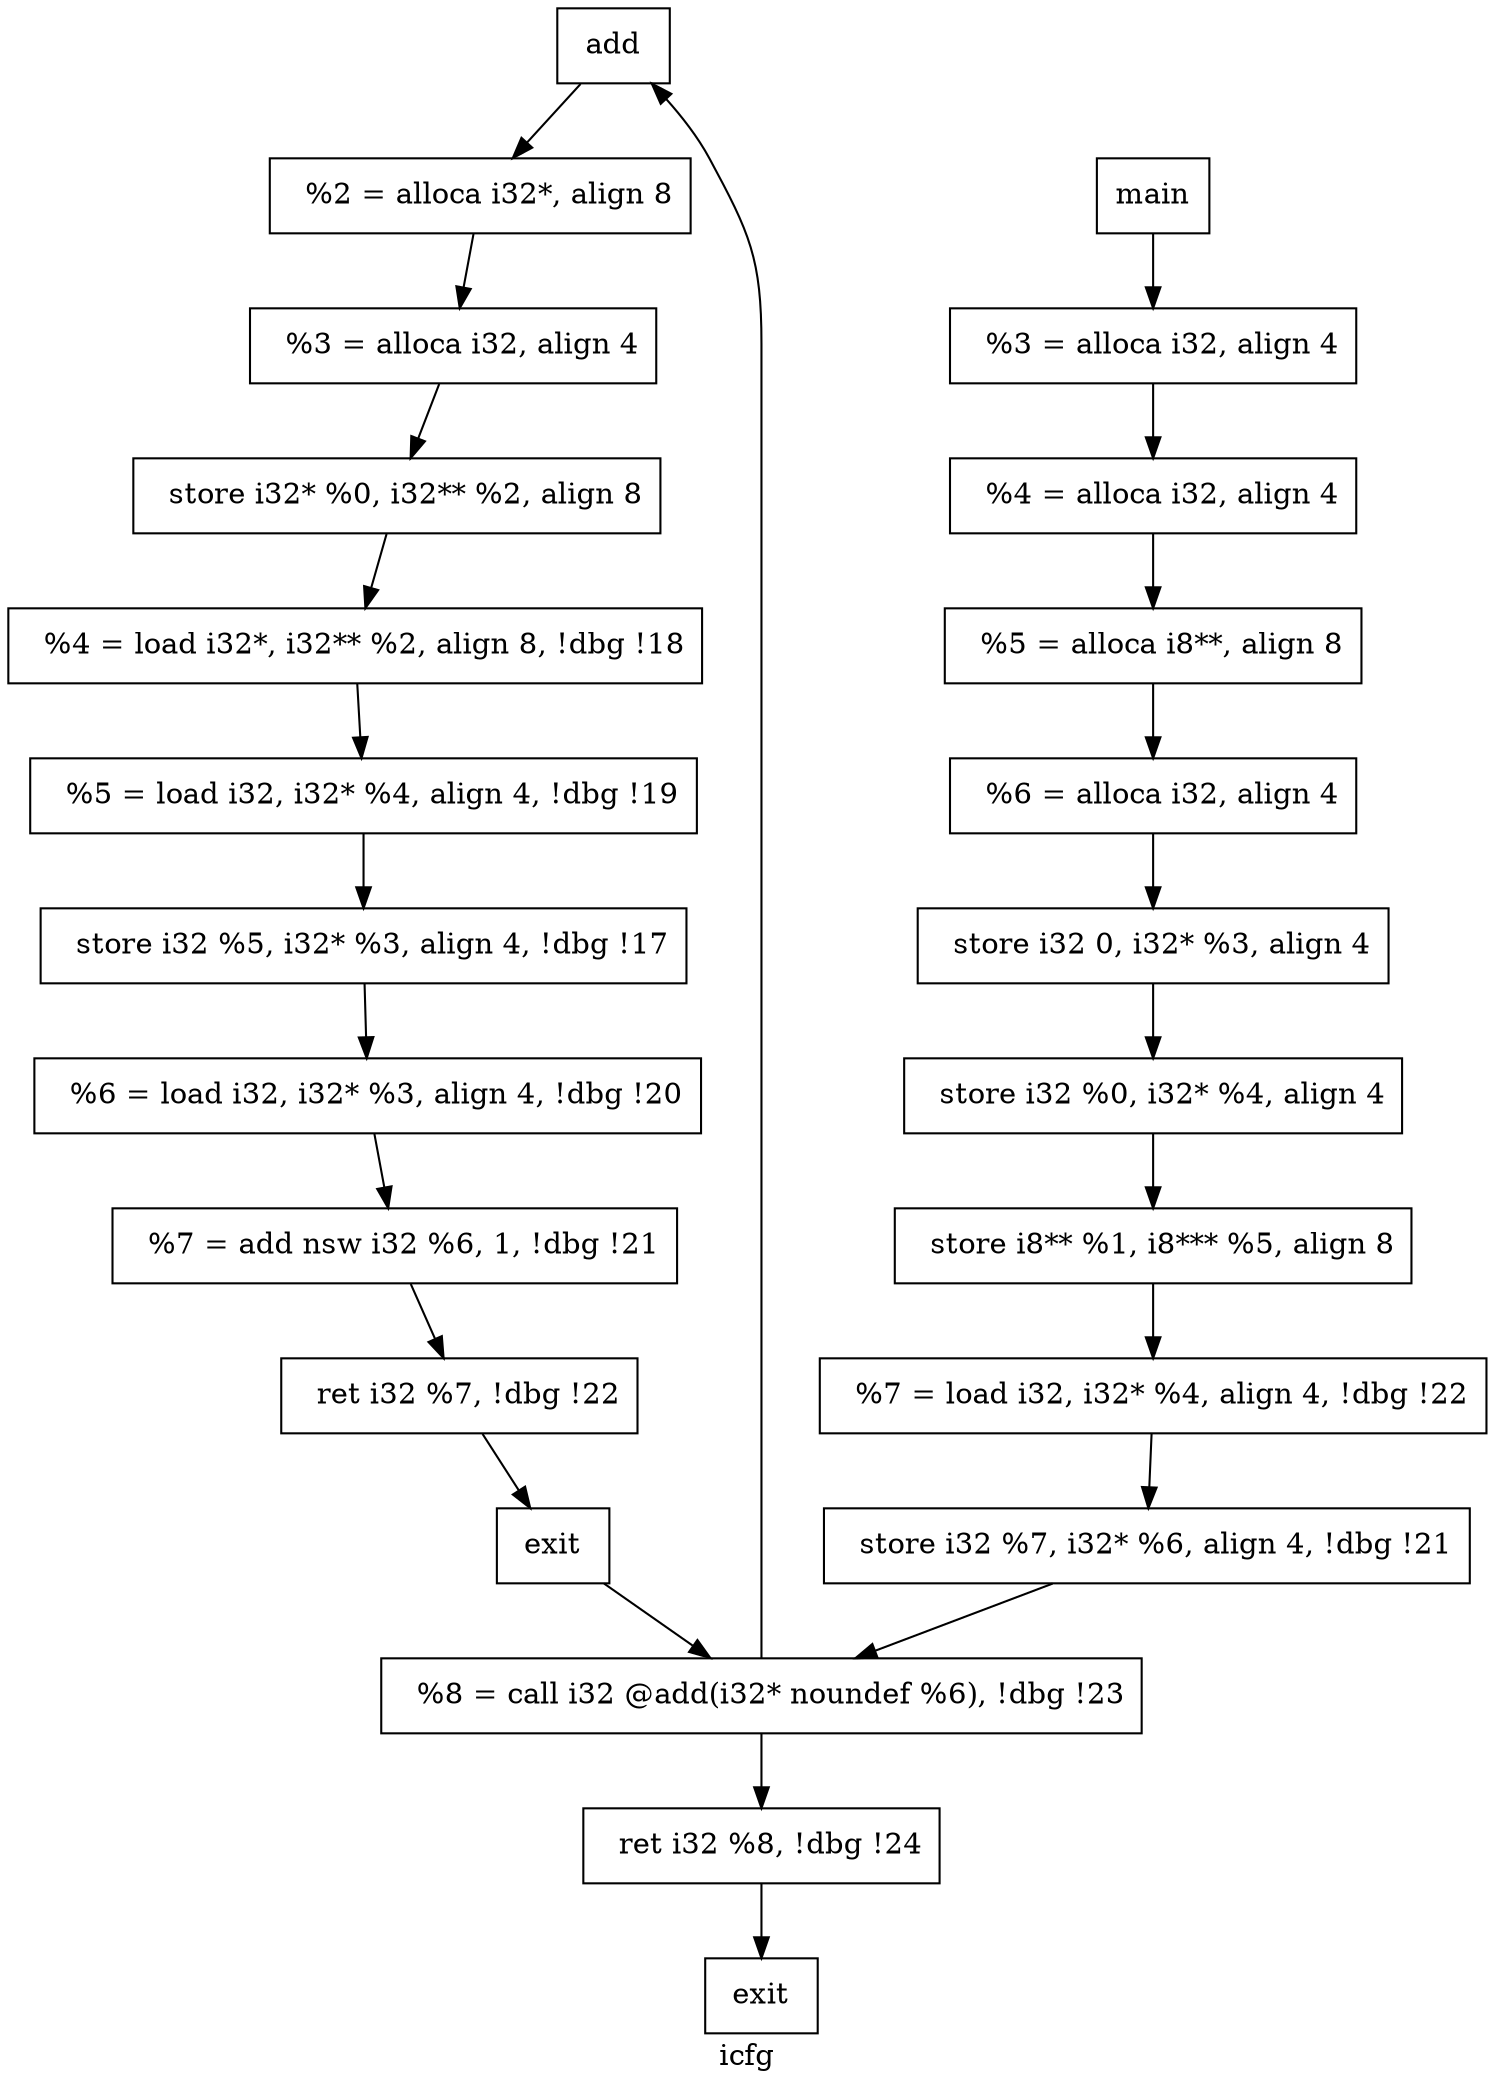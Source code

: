 digraph "icfg"{
	label="icfg";


	// Define the nodes
	N1 [shape=rectangle, color=black,label="add"];
	N2 [shape=rectangle, color=black,label="exit"];
	N3 [shape=rectangle, color=black,label="  %2 = alloca i32*, align 8"];
	N4 [shape=rectangle, color=black,label="  %3 = alloca i32, align 4"];
	N5 [shape=rectangle, color=black,label="  store i32* %0, i32** %2, align 8"];
	N6 [shape=rectangle, color=black,label="  %4 = load i32*, i32** %2, align 8, !dbg !18"];
	N7 [shape=rectangle, color=black,label="  %5 = load i32, i32* %4, align 4, !dbg !19"];
	N8 [shape=rectangle, color=black,label="  store i32 %5, i32* %3, align 4, !dbg !17"];
	N9 [shape=rectangle, color=black,label="  %6 = load i32, i32* %3, align 4, !dbg !20"];
	N10 [shape=rectangle, color=black,label="  %7 = add nsw i32 %6, 1, !dbg !21"];
	N11 [shape=rectangle, color=black,label="  ret i32 %7, !dbg !22"];
	N12 [shape=rectangle, color=black,label="main"];
	N13 [shape=rectangle, color=black,label="exit"];
	N14 [shape=rectangle, color=black,label="  %3 = alloca i32, align 4"];
	N15 [shape=rectangle, color=black,label="  %4 = alloca i32, align 4"];
	N16 [shape=rectangle, color=black,label="  %5 = alloca i8**, align 8"];
	N17 [shape=rectangle, color=black,label="  %6 = alloca i32, align 4"];
	N18 [shape=rectangle, color=black,label="  store i32 0, i32* %3, align 4"];
	N19 [shape=rectangle, color=black,label="  store i32 %0, i32* %4, align 4"];
	N20 [shape=rectangle, color=black,label="  store i8** %1, i8*** %5, align 8"];
	N21 [shape=rectangle, color=black,label="  %7 = load i32, i32* %4, align 4, !dbg !22"];
	N22 [shape=rectangle, color=black,label="  store i32 %7, i32* %6, align 4, !dbg !21"];
	N23 [shape=rectangle, color=black,label="  %8 = call i32 @add(i32* noundef %6), !dbg !23"];
	N24 [shape=rectangle, color=black,label="  ret i32 %8, !dbg !24"];


	// Define the edges
	N1 -> N3[color=black,label=""];
	N2 -> N23[color=black,label=""];
	N3 -> N4[color=black,label=""];
	N4 -> N5[color=black,label=""];
	N5 -> N6[color=black,label=""];
	N6 -> N7[color=black,label=""];
	N7 -> N8[color=black,label=""];
	N8 -> N9[color=black,label=""];
	N9 -> N10[color=black,label=""];
	N10 -> N11[color=black,label=""];
	N11 -> N2[color=black,label=""];
	N12 -> N14[color=black,label=""];
	N14 -> N15[color=black,label=""];
	N15 -> N16[color=black,label=""];
	N16 -> N17[color=black,label=""];
	N17 -> N18[color=black,label=""];
	N18 -> N19[color=black,label=""];
	N19 -> N20[color=black,label=""];
	N20 -> N21[color=black,label=""];
	N21 -> N22[color=black,label=""];
	N22 -> N23[color=black,label=""];
	N23 -> N1[color=black,label=""];
	N23 -> N24[color=black,label=""];
	N24 -> N13[color=black,label=""];
}
